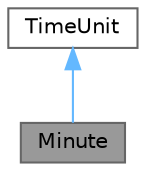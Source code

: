 digraph "Minute"
{
 // LATEX_PDF_SIZE
  bgcolor="transparent";
  edge [fontname=Helvetica,fontsize=10,labelfontname=Helvetica,labelfontsize=10];
  node [fontname=Helvetica,fontsize=10,shape=box,height=0.2,width=0.4];
  Node1 [id="Node000001",label="Minute",height=0.2,width=0.4,color="gray40", fillcolor="grey60", style="filled", fontcolor="black",tooltip="Class representing a minute."];
  Node2 -> Node1 [id="edge1_Node000001_Node000002",dir="back",color="steelblue1",style="solid",tooltip=" "];
  Node2 [id="Node000002",label="TimeUnit",height=0.2,width=0.4,color="gray40", fillcolor="white", style="filled",URL="$class_time_unit.html",tooltip="Base class representing a time unit."];
}
